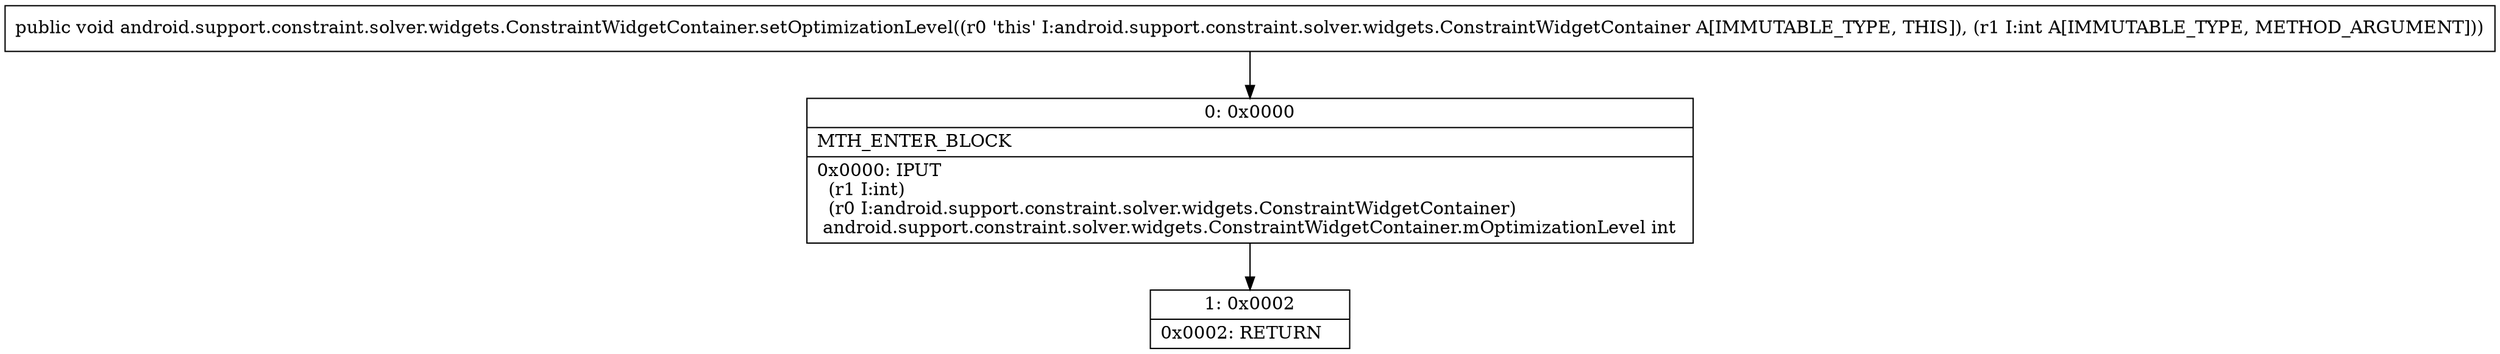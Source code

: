 digraph "CFG forandroid.support.constraint.solver.widgets.ConstraintWidgetContainer.setOptimizationLevel(I)V" {
Node_0 [shape=record,label="{0\:\ 0x0000|MTH_ENTER_BLOCK\l|0x0000: IPUT  \l  (r1 I:int)\l  (r0 I:android.support.constraint.solver.widgets.ConstraintWidgetContainer)\l android.support.constraint.solver.widgets.ConstraintWidgetContainer.mOptimizationLevel int \l}"];
Node_1 [shape=record,label="{1\:\ 0x0002|0x0002: RETURN   \l}"];
MethodNode[shape=record,label="{public void android.support.constraint.solver.widgets.ConstraintWidgetContainer.setOptimizationLevel((r0 'this' I:android.support.constraint.solver.widgets.ConstraintWidgetContainer A[IMMUTABLE_TYPE, THIS]), (r1 I:int A[IMMUTABLE_TYPE, METHOD_ARGUMENT])) }"];
MethodNode -> Node_0;
Node_0 -> Node_1;
}

